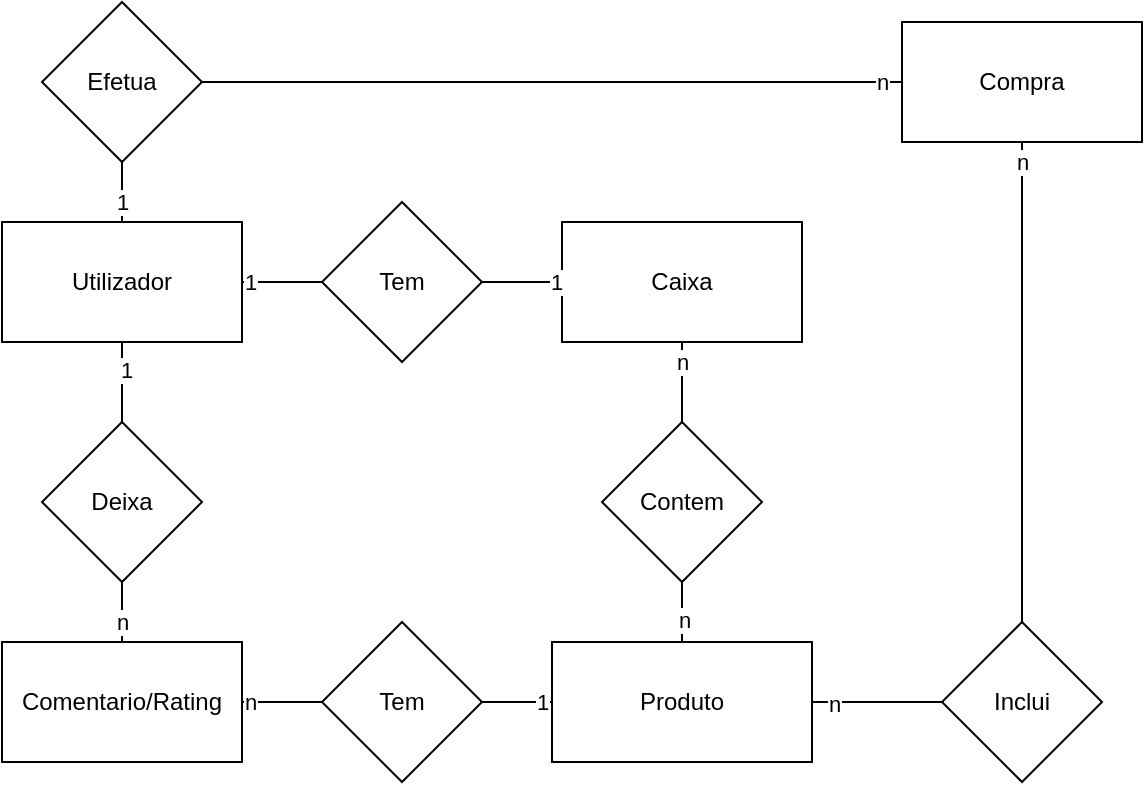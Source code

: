 <mxfile version="24.1.0" type="device">
  <diagram id="C5RBs43oDa-KdzZeNtuy" name="Page-1">
    <mxGraphModel dx="864" dy="516" grid="1" gridSize="10" guides="1" tooltips="1" connect="1" arrows="1" fold="1" page="1" pageScale="1" pageWidth="827" pageHeight="1169" math="0" shadow="0">
      <root>
        <mxCell id="WIyWlLk6GJQsqaUBKTNV-0" />
        <mxCell id="WIyWlLk6GJQsqaUBKTNV-1" parent="WIyWlLk6GJQsqaUBKTNV-0" />
        <mxCell id="1ybTkg7-39xnGQFMCelM-0" value="Utilizador" style="rounded=0;whiteSpace=wrap;html=1;" vertex="1" parent="WIyWlLk6GJQsqaUBKTNV-1">
          <mxGeometry x="90" y="200" width="120" height="60" as="geometry" />
        </mxCell>
        <mxCell id="1ybTkg7-39xnGQFMCelM-1" value="Produto" style="rounded=0;whiteSpace=wrap;html=1;" vertex="1" parent="WIyWlLk6GJQsqaUBKTNV-1">
          <mxGeometry x="365" y="410" width="130" height="60" as="geometry" />
        </mxCell>
        <mxCell id="1ybTkg7-39xnGQFMCelM-2" value="Comentario/Rating" style="rounded=0;whiteSpace=wrap;html=1;" vertex="1" parent="WIyWlLk6GJQsqaUBKTNV-1">
          <mxGeometry x="90" y="410" width="120" height="60" as="geometry" />
        </mxCell>
        <mxCell id="1ybTkg7-39xnGQFMCelM-3" value="Caixa" style="rounded=0;whiteSpace=wrap;html=1;" vertex="1" parent="WIyWlLk6GJQsqaUBKTNV-1">
          <mxGeometry x="370" y="200" width="120" height="60" as="geometry" />
        </mxCell>
        <mxCell id="1ybTkg7-39xnGQFMCelM-4" value="Tem" style="rhombus;whiteSpace=wrap;html=1;" vertex="1" parent="WIyWlLk6GJQsqaUBKTNV-1">
          <mxGeometry x="250" y="190" width="80" height="80" as="geometry" />
        </mxCell>
        <mxCell id="1ybTkg7-39xnGQFMCelM-6" value="" style="endArrow=none;html=1;rounded=0;exitX=1;exitY=0.5;exitDx=0;exitDy=0;entryX=0;entryY=0.5;entryDx=0;entryDy=0;" edge="1" parent="WIyWlLk6GJQsqaUBKTNV-1" source="1ybTkg7-39xnGQFMCelM-0" target="1ybTkg7-39xnGQFMCelM-4">
          <mxGeometry width="50" height="50" relative="1" as="geometry">
            <mxPoint x="390" y="330" as="sourcePoint" />
            <mxPoint x="440" y="280" as="targetPoint" />
          </mxGeometry>
        </mxCell>
        <mxCell id="1ybTkg7-39xnGQFMCelM-7" value="1" style="edgeLabel;html=1;align=center;verticalAlign=middle;resizable=0;points=[];" vertex="1" connectable="0" parent="1ybTkg7-39xnGQFMCelM-6">
          <mxGeometry x="-0.815" relative="1" as="geometry">
            <mxPoint as="offset" />
          </mxGeometry>
        </mxCell>
        <mxCell id="1ybTkg7-39xnGQFMCelM-9" value="" style="endArrow=none;html=1;rounded=0;exitX=1;exitY=0.5;exitDx=0;exitDy=0;entryX=0;entryY=0.5;entryDx=0;entryDy=0;" edge="1" parent="WIyWlLk6GJQsqaUBKTNV-1" source="1ybTkg7-39xnGQFMCelM-4" target="1ybTkg7-39xnGQFMCelM-3">
          <mxGeometry width="50" height="50" relative="1" as="geometry">
            <mxPoint x="390" y="330" as="sourcePoint" />
            <mxPoint x="480" y="230" as="targetPoint" />
          </mxGeometry>
        </mxCell>
        <mxCell id="1ybTkg7-39xnGQFMCelM-10" value="1" style="edgeLabel;html=1;align=center;verticalAlign=middle;resizable=0;points=[];" vertex="1" connectable="0" parent="1ybTkg7-39xnGQFMCelM-9">
          <mxGeometry x="0.84" relative="1" as="geometry">
            <mxPoint as="offset" />
          </mxGeometry>
        </mxCell>
        <mxCell id="1ybTkg7-39xnGQFMCelM-11" value="Contem" style="rhombus;whiteSpace=wrap;html=1;" vertex="1" parent="WIyWlLk6GJQsqaUBKTNV-1">
          <mxGeometry x="390" y="300" width="80" height="80" as="geometry" />
        </mxCell>
        <mxCell id="1ybTkg7-39xnGQFMCelM-12" value="" style="endArrow=none;html=1;rounded=0;entryX=0.5;entryY=1;entryDx=0;entryDy=0;exitX=0.5;exitY=0;exitDx=0;exitDy=0;" edge="1" parent="WIyWlLk6GJQsqaUBKTNV-1" source="1ybTkg7-39xnGQFMCelM-11" target="1ybTkg7-39xnGQFMCelM-3">
          <mxGeometry width="50" height="50" relative="1" as="geometry">
            <mxPoint x="390" y="330" as="sourcePoint" />
            <mxPoint x="440" y="280" as="targetPoint" />
          </mxGeometry>
        </mxCell>
        <mxCell id="1ybTkg7-39xnGQFMCelM-14" value="n" style="edgeLabel;html=1;align=center;verticalAlign=middle;resizable=0;points=[];" vertex="1" connectable="0" parent="1ybTkg7-39xnGQFMCelM-12">
          <mxGeometry x="0.3" y="-3" relative="1" as="geometry">
            <mxPoint x="-3" y="-4" as="offset" />
          </mxGeometry>
        </mxCell>
        <mxCell id="1ybTkg7-39xnGQFMCelM-13" value="" style="endArrow=none;html=1;rounded=0;exitX=0.5;exitY=0;exitDx=0;exitDy=0;entryX=0.5;entryY=1;entryDx=0;entryDy=0;" edge="1" parent="WIyWlLk6GJQsqaUBKTNV-1" source="1ybTkg7-39xnGQFMCelM-1" target="1ybTkg7-39xnGQFMCelM-11">
          <mxGeometry width="50" height="50" relative="1" as="geometry">
            <mxPoint x="390" y="330" as="sourcePoint" />
            <mxPoint x="440" y="280" as="targetPoint" />
          </mxGeometry>
        </mxCell>
        <mxCell id="1ybTkg7-39xnGQFMCelM-15" value="n" style="edgeLabel;html=1;align=center;verticalAlign=middle;resizable=0;points=[];" vertex="1" connectable="0" parent="1ybTkg7-39xnGQFMCelM-13">
          <mxGeometry x="-0.267" y="-1" relative="1" as="geometry">
            <mxPoint as="offset" />
          </mxGeometry>
        </mxCell>
        <mxCell id="1ybTkg7-39xnGQFMCelM-16" value="Deixa" style="rhombus;whiteSpace=wrap;html=1;" vertex="1" parent="WIyWlLk6GJQsqaUBKTNV-1">
          <mxGeometry x="110" y="300" width="80" height="80" as="geometry" />
        </mxCell>
        <mxCell id="1ybTkg7-39xnGQFMCelM-17" value="" style="endArrow=none;html=1;rounded=0;entryX=0.5;entryY=1;entryDx=0;entryDy=0;exitX=0.5;exitY=0;exitDx=0;exitDy=0;" edge="1" parent="WIyWlLk6GJQsqaUBKTNV-1" source="1ybTkg7-39xnGQFMCelM-16" target="1ybTkg7-39xnGQFMCelM-0">
          <mxGeometry width="50" height="50" relative="1" as="geometry">
            <mxPoint x="190" y="300" as="sourcePoint" />
            <mxPoint x="150" y="270" as="targetPoint" />
          </mxGeometry>
        </mxCell>
        <mxCell id="1ybTkg7-39xnGQFMCelM-18" value="1" style="edgeLabel;html=1;align=center;verticalAlign=middle;resizable=0;points=[];" vertex="1" connectable="0" parent="1ybTkg7-39xnGQFMCelM-17">
          <mxGeometry x="0.3" y="-3" relative="1" as="geometry">
            <mxPoint x="-1" as="offset" />
          </mxGeometry>
        </mxCell>
        <mxCell id="1ybTkg7-39xnGQFMCelM-19" value="" style="endArrow=none;html=1;rounded=0;entryX=0.5;entryY=1;entryDx=0;entryDy=0;exitX=0.5;exitY=0;exitDx=0;exitDy=0;" edge="1" parent="WIyWlLk6GJQsqaUBKTNV-1" source="1ybTkg7-39xnGQFMCelM-2" target="1ybTkg7-39xnGQFMCelM-16">
          <mxGeometry width="50" height="50" relative="1" as="geometry">
            <mxPoint x="450" y="320" as="sourcePoint" />
            <mxPoint x="450" y="280" as="targetPoint" />
          </mxGeometry>
        </mxCell>
        <mxCell id="1ybTkg7-39xnGQFMCelM-20" value="n" style="edgeLabel;html=1;align=center;verticalAlign=middle;resizable=0;points=[];" vertex="1" connectable="0" parent="1ybTkg7-39xnGQFMCelM-19">
          <mxGeometry x="0.3" y="-3" relative="1" as="geometry">
            <mxPoint x="-3" y="9" as="offset" />
          </mxGeometry>
        </mxCell>
        <mxCell id="1ybTkg7-39xnGQFMCelM-22" value="Tem" style="rhombus;whiteSpace=wrap;html=1;" vertex="1" parent="WIyWlLk6GJQsqaUBKTNV-1">
          <mxGeometry x="250" y="400" width="80" height="80" as="geometry" />
        </mxCell>
        <mxCell id="1ybTkg7-39xnGQFMCelM-23" value="" style="endArrow=none;html=1;rounded=0;entryX=0;entryY=0.5;entryDx=0;entryDy=0;exitX=1;exitY=0.5;exitDx=0;exitDy=0;" edge="1" parent="WIyWlLk6GJQsqaUBKTNV-1" target="1ybTkg7-39xnGQFMCelM-22" source="1ybTkg7-39xnGQFMCelM-2">
          <mxGeometry width="50" height="50" relative="1" as="geometry">
            <mxPoint x="250" y="510" as="sourcePoint" />
            <mxPoint x="440" y="490" as="targetPoint" />
          </mxGeometry>
        </mxCell>
        <mxCell id="1ybTkg7-39xnGQFMCelM-24" value="n" style="edgeLabel;html=1;align=center;verticalAlign=middle;resizable=0;points=[];" vertex="1" connectable="0" parent="1ybTkg7-39xnGQFMCelM-23">
          <mxGeometry x="-0.815" relative="1" as="geometry">
            <mxPoint as="offset" />
          </mxGeometry>
        </mxCell>
        <mxCell id="1ybTkg7-39xnGQFMCelM-25" value="" style="endArrow=none;html=1;rounded=0;exitX=1;exitY=0.5;exitDx=0;exitDy=0;entryX=0;entryY=0.5;entryDx=0;entryDy=0;" edge="1" parent="WIyWlLk6GJQsqaUBKTNV-1" source="1ybTkg7-39xnGQFMCelM-22" target="1ybTkg7-39xnGQFMCelM-1">
          <mxGeometry width="50" height="50" relative="1" as="geometry">
            <mxPoint x="390" y="540" as="sourcePoint" />
            <mxPoint x="370" y="510" as="targetPoint" />
          </mxGeometry>
        </mxCell>
        <mxCell id="1ybTkg7-39xnGQFMCelM-26" value="1" style="edgeLabel;html=1;align=center;verticalAlign=middle;resizable=0;points=[];" vertex="1" connectable="0" parent="1ybTkg7-39xnGQFMCelM-25">
          <mxGeometry x="0.84" relative="1" as="geometry">
            <mxPoint x="-2" as="offset" />
          </mxGeometry>
        </mxCell>
        <mxCell id="1ybTkg7-39xnGQFMCelM-28" value="Efetua" style="rhombus;whiteSpace=wrap;html=1;" vertex="1" parent="WIyWlLk6GJQsqaUBKTNV-1">
          <mxGeometry x="110" y="90" width="80" height="80" as="geometry" />
        </mxCell>
        <mxCell id="1ybTkg7-39xnGQFMCelM-32" value="Compra" style="rounded=0;whiteSpace=wrap;html=1;" vertex="1" parent="WIyWlLk6GJQsqaUBKTNV-1">
          <mxGeometry x="540" y="100" width="120" height="60" as="geometry" />
        </mxCell>
        <mxCell id="1ybTkg7-39xnGQFMCelM-34" value="" style="endArrow=none;html=1;rounded=0;entryX=0;entryY=0.5;entryDx=0;entryDy=0;exitX=1;exitY=0.5;exitDx=0;exitDy=0;" edge="1" parent="WIyWlLk6GJQsqaUBKTNV-1" source="1ybTkg7-39xnGQFMCelM-28" target="1ybTkg7-39xnGQFMCelM-32">
          <mxGeometry width="50" height="50" relative="1" as="geometry">
            <mxPoint x="120" y="190" as="sourcePoint" />
            <mxPoint x="120" y="160" as="targetPoint" />
          </mxGeometry>
        </mxCell>
        <mxCell id="1ybTkg7-39xnGQFMCelM-35" value="n" style="edgeLabel;html=1;align=center;verticalAlign=middle;resizable=0;points=[];" vertex="1" connectable="0" parent="1ybTkg7-39xnGQFMCelM-34">
          <mxGeometry x="0.3" y="-3" relative="1" as="geometry">
            <mxPoint x="112" y="-3" as="offset" />
          </mxGeometry>
        </mxCell>
        <mxCell id="1ybTkg7-39xnGQFMCelM-38" value="" style="endArrow=none;html=1;rounded=0;entryX=0.5;entryY=1;entryDx=0;entryDy=0;exitX=0.5;exitY=0;exitDx=0;exitDy=0;" edge="1" parent="WIyWlLk6GJQsqaUBKTNV-1" source="1ybTkg7-39xnGQFMCelM-0" target="1ybTkg7-39xnGQFMCelM-28">
          <mxGeometry width="50" height="50" relative="1" as="geometry">
            <mxPoint x="180" y="300" as="sourcePoint" />
            <mxPoint x="230" y="250" as="targetPoint" />
          </mxGeometry>
        </mxCell>
        <mxCell id="1ybTkg7-39xnGQFMCelM-39" value="1" style="edgeLabel;html=1;align=center;verticalAlign=middle;resizable=0;points=[];" vertex="1" connectable="0" parent="1ybTkg7-39xnGQFMCelM-38">
          <mxGeometry x="-0.115" y="-2" relative="1" as="geometry">
            <mxPoint x="-2" y="3" as="offset" />
          </mxGeometry>
        </mxCell>
        <mxCell id="1ybTkg7-39xnGQFMCelM-40" value="" style="endArrow=none;html=1;rounded=0;entryX=0.5;entryY=1;entryDx=0;entryDy=0;" edge="1" parent="WIyWlLk6GJQsqaUBKTNV-1" target="1ybTkg7-39xnGQFMCelM-32">
          <mxGeometry width="50" height="50" relative="1" as="geometry">
            <mxPoint x="600" y="410" as="sourcePoint" />
            <mxPoint x="600" y="210" as="targetPoint" />
          </mxGeometry>
        </mxCell>
        <mxCell id="1ybTkg7-39xnGQFMCelM-46" value="n" style="edgeLabel;html=1;align=center;verticalAlign=middle;resizable=0;points=[];" vertex="1" connectable="0" parent="1ybTkg7-39xnGQFMCelM-40">
          <mxGeometry x="0.924" relative="1" as="geometry">
            <mxPoint as="offset" />
          </mxGeometry>
        </mxCell>
        <mxCell id="1ybTkg7-39xnGQFMCelM-41" value="Inclui" style="rhombus;whiteSpace=wrap;html=1;" vertex="1" parent="WIyWlLk6GJQsqaUBKTNV-1">
          <mxGeometry x="560" y="400" width="80" height="80" as="geometry" />
        </mxCell>
        <mxCell id="1ybTkg7-39xnGQFMCelM-42" value="" style="endArrow=none;html=1;rounded=0;exitX=1;exitY=0.5;exitDx=0;exitDy=0;entryX=0;entryY=0.5;entryDx=0;entryDy=0;" edge="1" parent="WIyWlLk6GJQsqaUBKTNV-1" source="1ybTkg7-39xnGQFMCelM-1" target="1ybTkg7-39xnGQFMCelM-41">
          <mxGeometry width="50" height="50" relative="1" as="geometry">
            <mxPoint x="400" y="340" as="sourcePoint" />
            <mxPoint x="450" y="290" as="targetPoint" />
          </mxGeometry>
        </mxCell>
        <mxCell id="1ybTkg7-39xnGQFMCelM-43" value="n" style="edgeLabel;html=1;align=center;verticalAlign=middle;resizable=0;points=[];" vertex="1" connectable="0" parent="1ybTkg7-39xnGQFMCelM-42">
          <mxGeometry x="-0.681" y="-1" relative="1" as="geometry">
            <mxPoint as="offset" />
          </mxGeometry>
        </mxCell>
      </root>
    </mxGraphModel>
  </diagram>
</mxfile>

